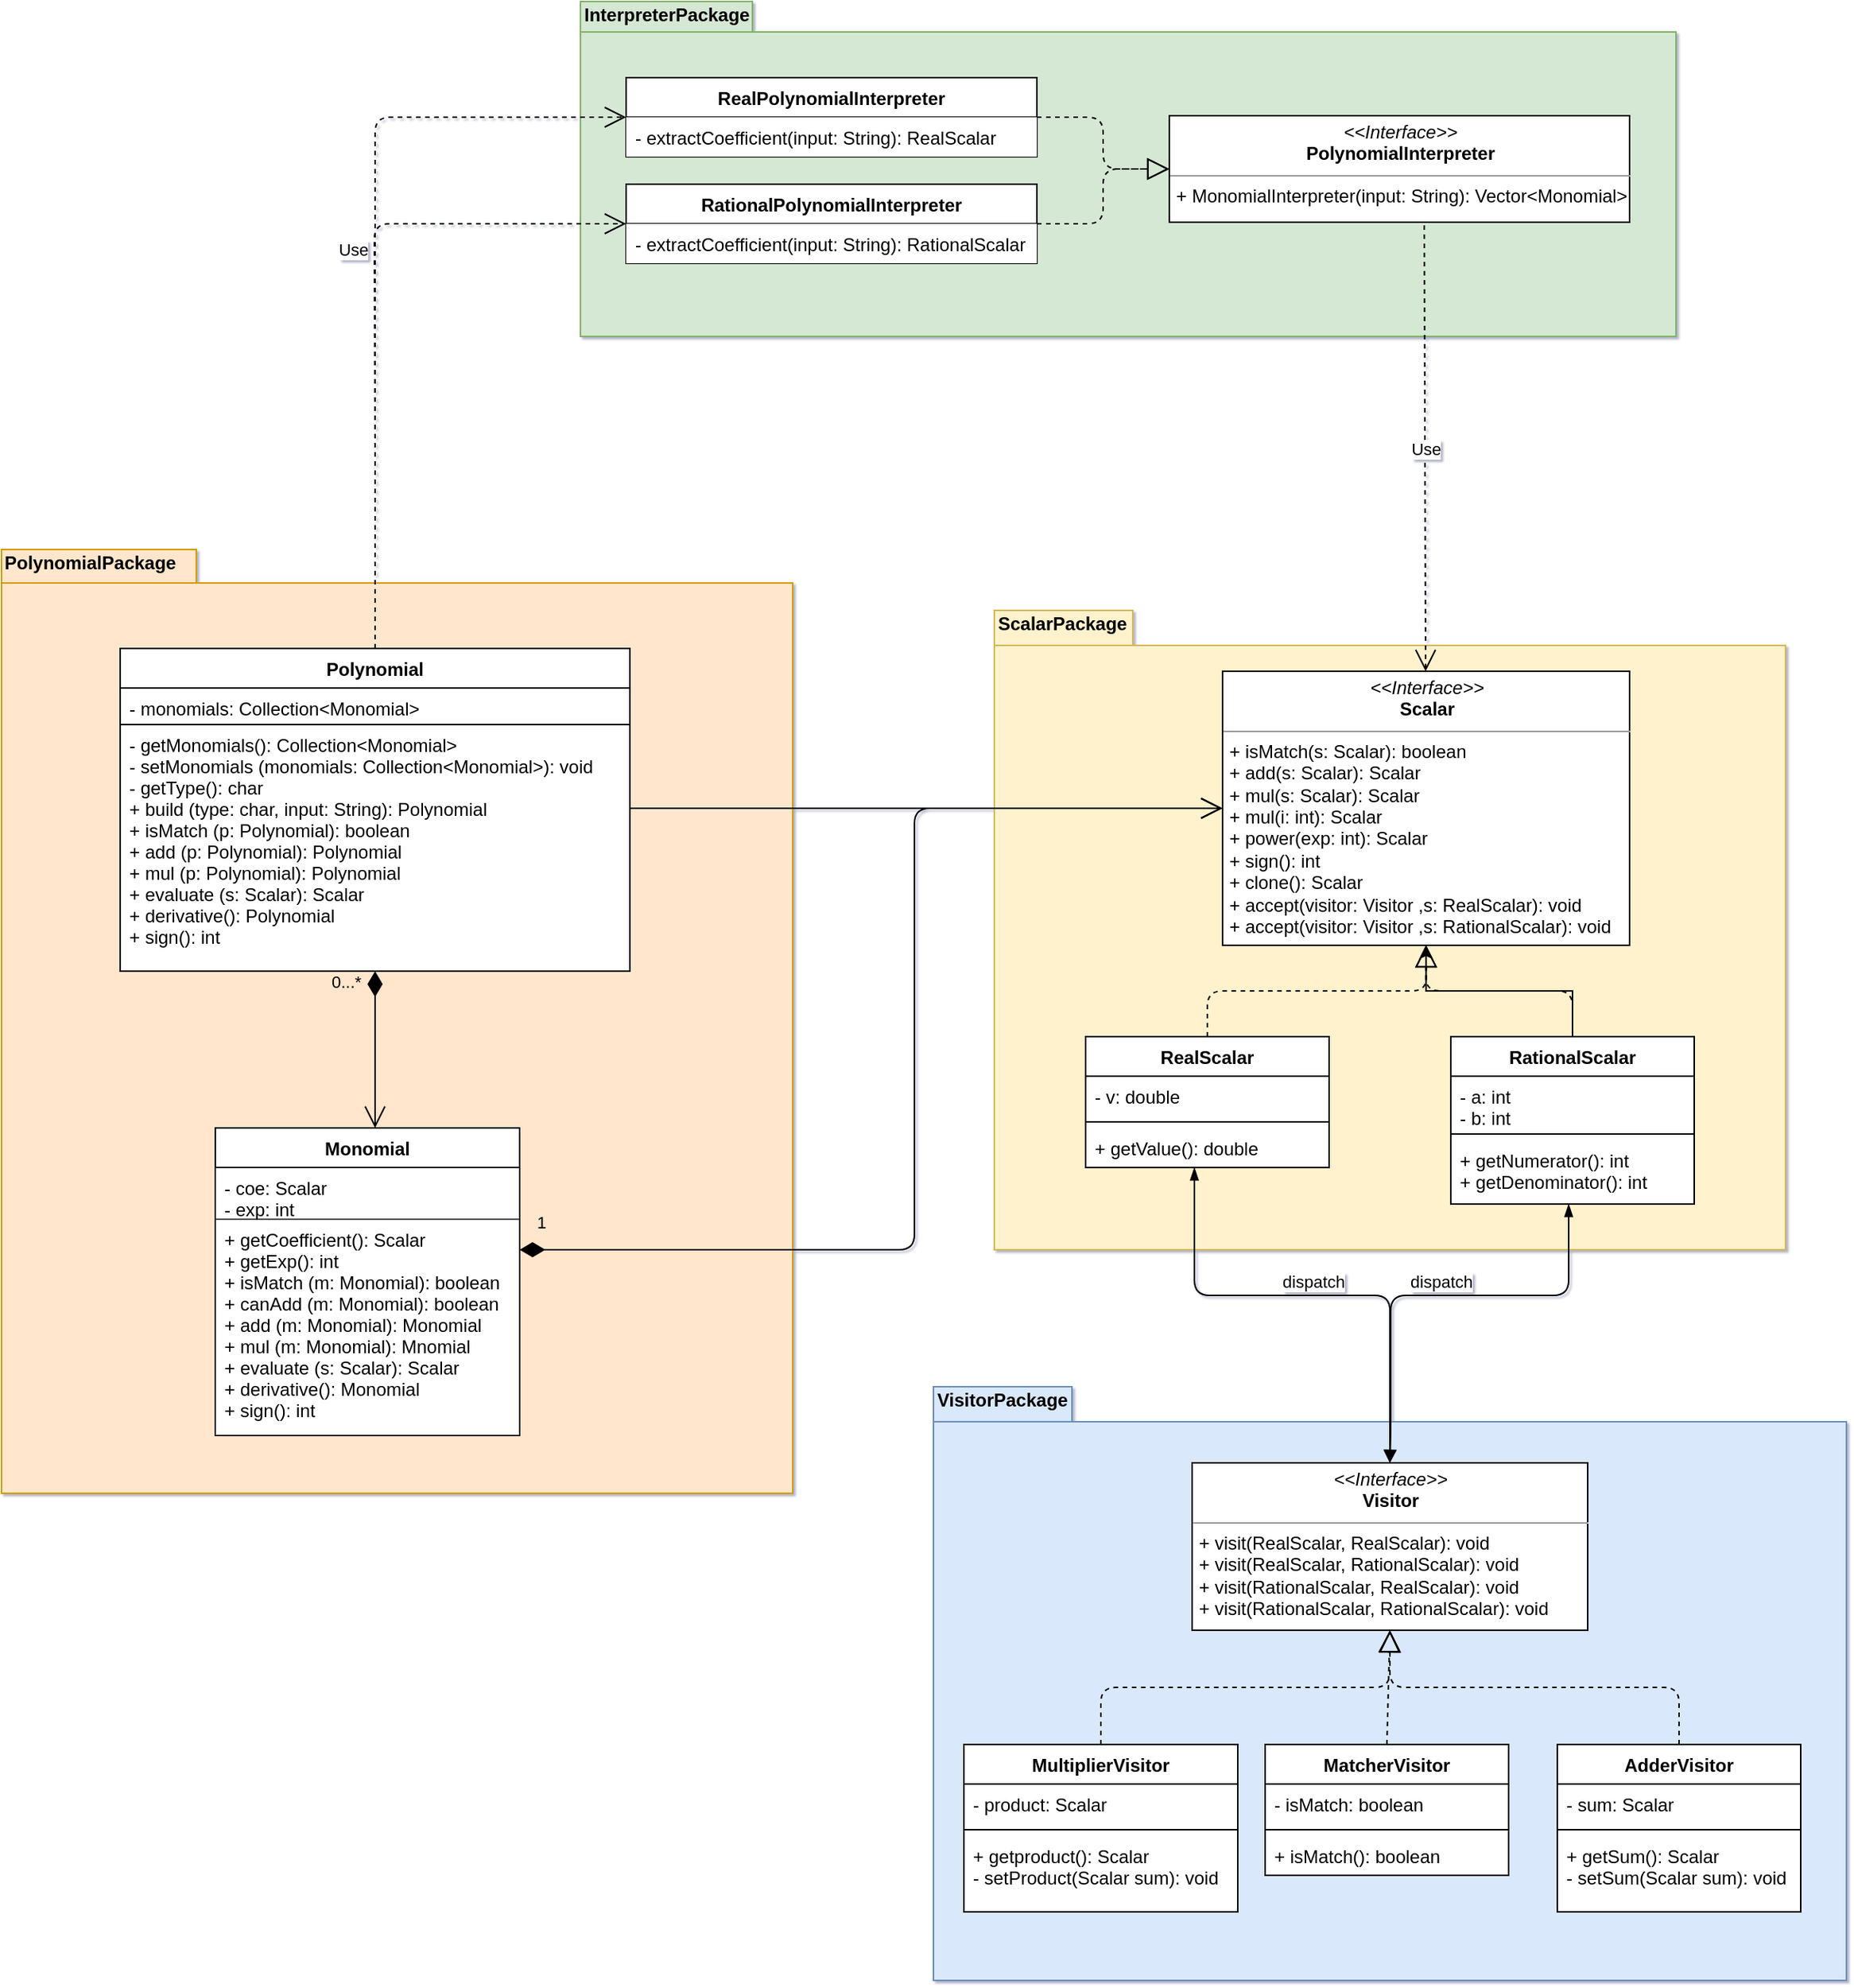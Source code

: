 <mxfile version="12.9.9" type="device"><diagram id="wkOvVsCL_NcTH2CoAC-7" name="Page-1"><mxGraphModel dx="1422" dy="2042" grid="1" gridSize="10" guides="1" tooltips="1" connect="1" arrows="1" fold="1" page="1" pageScale="1" pageWidth="850" pageHeight="1100" math="0" shadow="1"><root><mxCell id="0"/><mxCell id="1" parent="0"/><mxCell id="uhwoIdAsrSMKP_p7kXv6-1" value="ScalarPackage" style="shape=folder;fontStyle=1;spacingTop=-5;tabWidth=91;tabHeight=23;tabPosition=left;html=1;align=left;verticalAlign=top;fillColor=#fff2cc;strokeColor=#d6b656;" parent="1" vertex="1"><mxGeometry x="882.5" y="-350" width="520" height="420" as="geometry"/></mxCell><mxCell id="uhwoIdAsrSMKP_p7kXv6-2" value="VisitorPackage" style="shape=folder;fontStyle=1;spacingTop=-5;tabWidth=91;tabHeight=23;tabPosition=left;html=1;align=left;verticalAlign=top;fillColor=#dae8fc;strokeColor=#6c8ebf;" parent="1" vertex="1"><mxGeometry x="842.5" y="160" width="600" height="390" as="geometry"/></mxCell><mxCell id="uhwoIdAsrSMKP_p7kXv6-3" value="InterpreterPackage" style="shape=folder;fontStyle=1;spacingTop=-5;tabWidth=113;tabHeight=20;tabPosition=left;html=1;align=left;verticalAlign=top;fillColor=#d5e8d4;strokeColor=#82b366;" parent="1" vertex="1"><mxGeometry x="610.5" y="-750" width="720" height="220" as="geometry"/></mxCell><mxCell id="uhwoIdAsrSMKP_p7kXv6-5" value="&lt;p style=&quot;margin: 0px ; margin-top: 4px ; text-align: center&quot;&gt;&lt;i&gt;&amp;lt;&amp;lt;Interface&amp;gt;&amp;gt;&lt;/i&gt;&lt;br&gt;&lt;b&gt;Visitor&lt;/b&gt;&lt;/p&gt;&lt;hr size=&quot;1&quot;&gt;&lt;p style=&quot;margin: 0px ; margin-left: 4px&quot;&gt;+ visit(RealScalar, RealScalar): void&lt;br&gt;+ visit(RealScalar, RationalScalar): void&lt;br&gt;&lt;/p&gt;&lt;p style=&quot;margin: 0px ; margin-left: 4px&quot;&gt;+ visit(RationalScalar, RealScalar): void&lt;br&gt;&lt;/p&gt;&lt;p style=&quot;margin: 0px ; margin-left: 4px&quot;&gt;+ visit(RationalScalar, RationalScalar): void&lt;br&gt;&lt;/p&gt;" style="verticalAlign=top;align=left;overflow=fill;fontSize=12;fontFamily=Helvetica;html=1;" parent="1" vertex="1"><mxGeometry x="1012.5" y="210" width="260" height="110" as="geometry"/></mxCell><mxCell id="uhwoIdAsrSMKP_p7kXv6-6" value="MatcherVisitor" style="swimlane;fontStyle=1;align=center;verticalAlign=top;childLayout=stackLayout;horizontal=1;startSize=26;horizontalStack=0;resizeParent=1;resizeParentMax=0;resizeLast=0;collapsible=1;marginBottom=0;swimlaneFillColor=#ffffff;" parent="1" vertex="1"><mxGeometry x="1060.5" y="395" width="160" height="86" as="geometry"/></mxCell><mxCell id="uhwoIdAsrSMKP_p7kXv6-7" value="- isMatch: boolean" style="text;strokeColor=none;fillColor=none;align=left;verticalAlign=top;spacingLeft=4;spacingRight=4;overflow=hidden;rotatable=0;points=[[0,0.5],[1,0.5]];portConstraint=eastwest;" parent="uhwoIdAsrSMKP_p7kXv6-6" vertex="1"><mxGeometry y="26" width="160" height="26" as="geometry"/></mxCell><mxCell id="uhwoIdAsrSMKP_p7kXv6-8" value="" style="line;strokeWidth=1;fillColor=none;align=left;verticalAlign=middle;spacingTop=-1;spacingLeft=3;spacingRight=3;rotatable=0;labelPosition=right;points=[];portConstraint=eastwest;" parent="uhwoIdAsrSMKP_p7kXv6-6" vertex="1"><mxGeometry y="52" width="160" height="8" as="geometry"/></mxCell><mxCell id="uhwoIdAsrSMKP_p7kXv6-9" value="+ isMatch(): boolean" style="text;strokeColor=none;fillColor=none;align=left;verticalAlign=top;spacingLeft=4;spacingRight=4;overflow=hidden;rotatable=0;points=[[0,0.5],[1,0.5]];portConstraint=eastwest;" parent="uhwoIdAsrSMKP_p7kXv6-6" vertex="1"><mxGeometry y="60" width="160" height="26" as="geometry"/></mxCell><mxCell id="uhwoIdAsrSMKP_p7kXv6-10" value="MultiplierVisitor" style="swimlane;fontStyle=1;align=center;verticalAlign=top;childLayout=stackLayout;horizontal=1;startSize=26;horizontalStack=0;resizeParent=1;resizeParentMax=0;resizeLast=0;collapsible=1;marginBottom=0;swimlaneFillColor=#ffffff;" parent="1" vertex="1"><mxGeometry x="862.5" y="395" width="180" height="110" as="geometry"/></mxCell><mxCell id="uhwoIdAsrSMKP_p7kXv6-11" value="- product: Scalar" style="text;strokeColor=none;fillColor=none;align=left;verticalAlign=top;spacingLeft=4;spacingRight=4;overflow=hidden;rotatable=0;points=[[0,0.5],[1,0.5]];portConstraint=eastwest;" parent="uhwoIdAsrSMKP_p7kXv6-10" vertex="1"><mxGeometry y="26" width="180" height="26" as="geometry"/></mxCell><mxCell id="uhwoIdAsrSMKP_p7kXv6-12" value="" style="line;strokeWidth=1;fillColor=none;align=left;verticalAlign=middle;spacingTop=-1;spacingLeft=3;spacingRight=3;rotatable=0;labelPosition=right;points=[];portConstraint=eastwest;" parent="uhwoIdAsrSMKP_p7kXv6-10" vertex="1"><mxGeometry y="52" width="180" height="8" as="geometry"/></mxCell><mxCell id="uhwoIdAsrSMKP_p7kXv6-13" value="+ getproduct(): Scalar&#10;- setProduct(Scalar sum): void&#10;" style="text;align=left;verticalAlign=top;spacingLeft=4;spacingRight=4;overflow=hidden;rotatable=0;points=[[0,0.5],[1,0.5]];portConstraint=eastwest;labelBackgroundColor=none;" parent="uhwoIdAsrSMKP_p7kXv6-10" vertex="1"><mxGeometry y="60" width="180" height="50" as="geometry"/></mxCell><mxCell id="uhwoIdAsrSMKP_p7kXv6-18" value="AdderVisitor" style="swimlane;fontStyle=1;align=center;verticalAlign=top;childLayout=stackLayout;horizontal=1;startSize=26;horizontalStack=0;resizeParent=1;resizeParentMax=0;resizeLast=0;collapsible=1;marginBottom=0;swimlaneFillColor=#ffffff;" parent="1" vertex="1"><mxGeometry x="1252.5" y="395" width="160" height="110" as="geometry"/></mxCell><mxCell id="uhwoIdAsrSMKP_p7kXv6-19" value="- sum: Scalar" style="text;strokeColor=none;fillColor=none;align=left;verticalAlign=top;spacingLeft=4;spacingRight=4;overflow=hidden;rotatable=0;points=[[0,0.5],[1,0.5]];portConstraint=eastwest;" parent="uhwoIdAsrSMKP_p7kXv6-18" vertex="1"><mxGeometry y="26" width="160" height="26" as="geometry"/></mxCell><mxCell id="uhwoIdAsrSMKP_p7kXv6-20" value="" style="line;strokeWidth=1;fillColor=none;align=left;verticalAlign=middle;spacingTop=-1;spacingLeft=3;spacingRight=3;rotatable=0;labelPosition=right;points=[];portConstraint=eastwest;" parent="uhwoIdAsrSMKP_p7kXv6-18" vertex="1"><mxGeometry y="52" width="160" height="8" as="geometry"/></mxCell><mxCell id="uhwoIdAsrSMKP_p7kXv6-21" value="+ getSum(): Scalar&#10;- setSum(Scalar sum): void&#10;" style="text;align=left;verticalAlign=top;spacingLeft=4;spacingRight=4;overflow=hidden;rotatable=0;points=[[0,0.5],[1,0.5]];portConstraint=eastwest;labelBackgroundColor=#ffffff;" parent="uhwoIdAsrSMKP_p7kXv6-18" vertex="1"><mxGeometry y="60" width="160" height="50" as="geometry"/></mxCell><mxCell id="uhwoIdAsrSMKP_p7kXv6-22" value="" style="endArrow=block;dashed=1;endFill=0;endSize=12;html=1;entryX=0.5;entryY=1;entryDx=0;entryDy=0;exitX=0.5;exitY=0;exitDx=0;exitDy=0;" parent="1" source="uhwoIdAsrSMKP_p7kXv6-6" target="uhwoIdAsrSMKP_p7kXv6-5" edge="1"><mxGeometry width="160" relative="1" as="geometry"><mxPoint x="1138.5" y="395" as="sourcePoint"/><mxPoint x="1143.5" y="320" as="targetPoint"/></mxGeometry></mxCell><mxCell id="uhwoIdAsrSMKP_p7kXv6-25" value="" style="endArrow=block;dashed=1;endFill=0;endSize=12;html=1;entryX=0.5;entryY=1;entryDx=0;entryDy=0;exitX=0.5;exitY=0;exitDx=0;exitDy=0;edgeStyle=orthogonalEdgeStyle;" parent="1" source="uhwoIdAsrSMKP_p7kXv6-10" target="uhwoIdAsrSMKP_p7kXv6-5" edge="1"><mxGeometry width="160" relative="1" as="geometry"><mxPoint x="951.5" y="375" as="sourcePoint"/><mxPoint x="953.5" y="300" as="targetPoint"/></mxGeometry></mxCell><mxCell id="uhwoIdAsrSMKP_p7kXv6-26" value="" style="endArrow=block;dashed=1;endFill=0;endSize=12;html=1;entryX=0.5;entryY=1;entryDx=0;entryDy=0;exitX=0.5;exitY=0;exitDx=0;exitDy=0;edgeStyle=orthogonalEdgeStyle;" parent="1" source="uhwoIdAsrSMKP_p7kXv6-18" target="uhwoIdAsrSMKP_p7kXv6-5" edge="1"><mxGeometry width="160" relative="1" as="geometry"><mxPoint x="1222.5" y="365" as="sourcePoint"/><mxPoint x="1412.5" y="290" as="targetPoint"/></mxGeometry></mxCell><mxCell id="uhwoIdAsrSMKP_p7kXv6-27" value="&lt;p style=&quot;margin: 0px ; margin-top: 4px ; text-align: center&quot;&gt;&lt;i&gt;&amp;lt;&amp;lt;Interface&amp;gt;&amp;gt;&lt;/i&gt;&lt;br&gt;&lt;b&gt;Scalar&lt;/b&gt;&lt;/p&gt;&lt;hr size=&quot;1&quot;&gt;&lt;p style=&quot;margin: 0px ; margin-left: 4px&quot;&gt;+ isMatch(s: Scalar): boolean&lt;/p&gt;&lt;p style=&quot;margin: 0px ; margin-left: 4px&quot;&gt;+ add(s: Scalar): Scalar&lt;/p&gt;&lt;p style=&quot;margin: 0px ; margin-left: 4px&quot;&gt;+ mul(s: Scalar): Scalar&lt;/p&gt;&lt;p style=&quot;margin: 0px ; margin-left: 4px&quot;&gt;+ mul(i: int): Scalar&lt;/p&gt;&lt;p style=&quot;margin: 0px ; margin-left: 4px&quot;&gt;+ power(exp: int): Scalar&lt;/p&gt;&lt;p style=&quot;margin: 0px ; margin-left: 4px&quot;&gt;+ sign(): int&lt;/p&gt;&lt;p style=&quot;margin: 0px ; margin-left: 4px&quot;&gt;+ clone(): Scalar&lt;/p&gt;&lt;p style=&quot;margin: 0px ; margin-left: 4px&quot;&gt;+ accept(visitor: Visitor ,s: RealScalar): void&lt;/p&gt;&lt;p style=&quot;margin: 0px ; margin-left: 4px&quot;&gt;+ accept(visitor: Visitor ,s: RationalScalar): void&lt;br&gt;&lt;/p&gt;" style="verticalAlign=top;align=left;overflow=fill;fontSize=12;fontFamily=Helvetica;html=1;labelBackgroundColor=none;" parent="1" vertex="1"><mxGeometry x="1032.5" y="-310" width="267.5" height="180" as="geometry"/></mxCell><mxCell id="uhwoIdAsrSMKP_p7kXv6-28" value="RealScalar" style="swimlane;fontStyle=1;align=center;verticalAlign=top;childLayout=stackLayout;horizontal=1;startSize=26;horizontalStack=0;resizeParent=1;resizeParentMax=0;resizeLast=0;collapsible=1;marginBottom=0;labelBackgroundColor=none;swimlaneFillColor=#ffffff;" parent="1" vertex="1"><mxGeometry x="942.5" y="-70" width="160" height="86" as="geometry"/></mxCell><mxCell id="uhwoIdAsrSMKP_p7kXv6-29" value="- v: double" style="text;strokeColor=none;fillColor=none;align=left;verticalAlign=top;spacingLeft=4;spacingRight=4;overflow=hidden;rotatable=0;points=[[0,0.5],[1,0.5]];portConstraint=eastwest;" parent="uhwoIdAsrSMKP_p7kXv6-28" vertex="1"><mxGeometry y="26" width="160" height="26" as="geometry"/></mxCell><mxCell id="uhwoIdAsrSMKP_p7kXv6-30" value="" style="line;strokeWidth=1;fillColor=none;align=left;verticalAlign=middle;spacingTop=-1;spacingLeft=3;spacingRight=3;rotatable=0;labelPosition=right;points=[];portConstraint=eastwest;" parent="uhwoIdAsrSMKP_p7kXv6-28" vertex="1"><mxGeometry y="52" width="160" height="8" as="geometry"/></mxCell><mxCell id="uhwoIdAsrSMKP_p7kXv6-31" value="+ getValue(): double" style="text;strokeColor=none;fillColor=none;align=left;verticalAlign=top;spacingLeft=4;spacingRight=4;overflow=hidden;rotatable=0;points=[[0,0.5],[1,0.5]];portConstraint=eastwest;" parent="uhwoIdAsrSMKP_p7kXv6-28" vertex="1"><mxGeometry y="60" width="160" height="26" as="geometry"/></mxCell><mxCell id="SbE-NdNuT3mv_czP2yUE-3" value="" style="edgeStyle=orthogonalEdgeStyle;rounded=0;orthogonalLoop=1;jettySize=auto;html=1;labelBackgroundColor=#ffffff;" edge="1" parent="1" source="uhwoIdAsrSMKP_p7kXv6-32" target="uhwoIdAsrSMKP_p7kXv6-27"><mxGeometry relative="1" as="geometry"/></mxCell><mxCell id="uhwoIdAsrSMKP_p7kXv6-32" value="RationalScalar" style="swimlane;fontStyle=1;align=center;verticalAlign=top;childLayout=stackLayout;horizontal=1;startSize=26;horizontalStack=0;resizeParent=1;resizeParentMax=0;resizeLast=0;collapsible=1;marginBottom=0;labelBackgroundColor=none;gradientColor=none;swimlaneFillColor=#ffffff;" parent="1" vertex="1"><mxGeometry x="1182.5" y="-70" width="160" height="110" as="geometry"/></mxCell><mxCell id="uhwoIdAsrSMKP_p7kXv6-33" value="- a: int&#10;- b: int" style="text;strokeColor=none;fillColor=none;align=left;verticalAlign=top;spacingLeft=4;spacingRight=4;overflow=hidden;rotatable=0;points=[[0,0.5],[1,0.5]];portConstraint=eastwest;" parent="uhwoIdAsrSMKP_p7kXv6-32" vertex="1"><mxGeometry y="26" width="160" height="34" as="geometry"/></mxCell><mxCell id="uhwoIdAsrSMKP_p7kXv6-34" value="" style="line;strokeWidth=1;fillColor=none;align=left;verticalAlign=middle;spacingTop=-1;spacingLeft=3;spacingRight=3;rotatable=0;labelPosition=right;points=[];portConstraint=eastwest;" parent="uhwoIdAsrSMKP_p7kXv6-32" vertex="1"><mxGeometry y="60" width="160" height="8" as="geometry"/></mxCell><mxCell id="uhwoIdAsrSMKP_p7kXv6-35" value="+ getNumerator(): int&#10;+ getDenominator(): int" style="text;strokeColor=none;fillColor=none;align=left;verticalAlign=top;spacingLeft=4;spacingRight=4;overflow=hidden;rotatable=0;points=[[0,0.5],[1,0.5]];portConstraint=eastwest;" parent="uhwoIdAsrSMKP_p7kXv6-32" vertex="1"><mxGeometry y="68" width="160" height="42" as="geometry"/></mxCell><mxCell id="uhwoIdAsrSMKP_p7kXv6-36" value="" style="endArrow=block;dashed=1;endFill=0;endSize=12;html=1;edgeStyle=orthogonalEdgeStyle;entryX=0.5;entryY=1;entryDx=0;entryDy=0;exitX=0.5;exitY=0;exitDx=0;exitDy=0;" parent="1" source="uhwoIdAsrSMKP_p7kXv6-28" target="uhwoIdAsrSMKP_p7kXv6-27" edge="1"><mxGeometry width="160" relative="1" as="geometry"><mxPoint x="992.5" y="-90" as="sourcePoint"/><mxPoint x="1152.5" y="-90" as="targetPoint"/></mxGeometry></mxCell><mxCell id="uhwoIdAsrSMKP_p7kXv6-37" value="" style="endArrow=block;dashed=1;endFill=0;endSize=12;html=1;entryX=0.5;entryY=1;entryDx=0;entryDy=0;edgeStyle=orthogonalEdgeStyle;exitX=0.5;exitY=0;exitDx=0;exitDy=0;" parent="1" source="uhwoIdAsrSMKP_p7kXv6-32" target="uhwoIdAsrSMKP_p7kXv6-27" edge="1"><mxGeometry width="160" relative="1" as="geometry"><mxPoint x="1192.5" y="-100" as="sourcePoint"/><mxPoint x="1352.5" y="-100" as="targetPoint"/></mxGeometry></mxCell><mxCell id="uhwoIdAsrSMKP_p7kXv6-38" value="&lt;p style=&quot;margin: 0px ; margin-top: 4px ; text-align: center&quot;&gt;&lt;i&gt;&amp;lt;&amp;lt;Interface&amp;gt;&amp;gt;&lt;/i&gt;&lt;br&gt;&lt;b&gt;PolynomialInterpreter&lt;/b&gt;&lt;/p&gt;&lt;hr size=&quot;1&quot;&gt;&lt;p style=&quot;margin: 0px ; margin-left: 4px&quot;&gt;&lt;/p&gt;&lt;p style=&quot;margin: 0px ; margin-left: 4px&quot;&gt;+ MonomialInterpreter(input: String): Vector&amp;lt;Monomial&amp;gt;&lt;br&gt;&lt;br&gt;&lt;/p&gt;" style="verticalAlign=top;align=left;overflow=fill;fontSize=12;fontFamily=Helvetica;html=1;labelBackgroundColor=none;" parent="1" vertex="1"><mxGeometry x="997.5" y="-675" width="302.5" height="70" as="geometry"/></mxCell><mxCell id="uhwoIdAsrSMKP_p7kXv6-39" value="RealPolynomialInterpreter" style="swimlane;fontStyle=1;align=center;verticalAlign=top;childLayout=stackLayout;horizontal=1;startSize=26;horizontalStack=0;resizeParent=1;resizeParentMax=0;resizeLast=0;collapsible=1;marginBottom=0;labelBackgroundColor=none;" parent="1" vertex="1"><mxGeometry x="640.5" y="-700" width="270" height="52" as="geometry"/></mxCell><mxCell id="uhwoIdAsrSMKP_p7kXv6-42" value="- extractCoefficient(input: String): RealScalar" style="text;strokeColor=none;fillColor=#ffffff;align=left;verticalAlign=top;spacingLeft=4;spacingRight=4;overflow=hidden;rotatable=0;points=[[0,0.5],[1,0.5]];portConstraint=eastwest;" parent="uhwoIdAsrSMKP_p7kXv6-39" vertex="1"><mxGeometry y="26" width="270" height="26" as="geometry"/></mxCell><mxCell id="uhwoIdAsrSMKP_p7kXv6-43" value="RationalPolynomialInterpreter" style="swimlane;fontStyle=1;align=center;verticalAlign=top;childLayout=stackLayout;horizontal=1;startSize=26;horizontalStack=0;resizeParent=1;resizeParentMax=0;resizeLast=0;collapsible=1;marginBottom=0;labelBackgroundColor=none;" parent="1" vertex="1"><mxGeometry x="640.5" y="-630" width="270" height="52" as="geometry"/></mxCell><mxCell id="uhwoIdAsrSMKP_p7kXv6-44" value="- extractCoefficient(input: String): RationalScalar" style="text;strokeColor=none;fillColor=#ffffff;align=left;verticalAlign=top;spacingLeft=4;spacingRight=4;overflow=hidden;rotatable=0;points=[[0,0.5],[1,0.5]];portConstraint=eastwest;" parent="uhwoIdAsrSMKP_p7kXv6-43" vertex="1"><mxGeometry y="26" width="270" height="26" as="geometry"/></mxCell><mxCell id="uhwoIdAsrSMKP_p7kXv6-46" value="" style="endArrow=block;dashed=1;endFill=0;endSize=12;html=1;entryX=0;entryY=0.5;entryDx=0;entryDy=0;exitX=1;exitY=0.5;exitDx=0;exitDy=0;edgeStyle=orthogonalEdgeStyle;" parent="1" source="uhwoIdAsrSMKP_p7kXv6-39" target="uhwoIdAsrSMKP_p7kXv6-38" edge="1"><mxGeometry width="160" relative="1" as="geometry"><mxPoint x="930.5" y="-710" as="sourcePoint"/><mxPoint x="1090.5" y="-710" as="targetPoint"/></mxGeometry></mxCell><mxCell id="uhwoIdAsrSMKP_p7kXv6-47" value="" style="endArrow=block;dashed=1;endFill=0;endSize=12;html=1;entryX=0;entryY=0.5;entryDx=0;entryDy=0;edgeStyle=orthogonalEdgeStyle;exitX=1;exitY=0.5;exitDx=0;exitDy=0;" parent="1" source="uhwoIdAsrSMKP_p7kXv6-43" target="uhwoIdAsrSMKP_p7kXv6-38" edge="1"><mxGeometry width="160" relative="1" as="geometry"><mxPoint x="920.5" y="-590" as="sourcePoint"/><mxPoint x="1080.5" y="-590" as="targetPoint"/></mxGeometry></mxCell><mxCell id="uhwoIdAsrSMKP_p7kXv6-49" value="PolynomialPackage" style="shape=folder;fontStyle=1;spacingTop=-5;tabWidth=128;tabHeight=22;tabPosition=left;html=1;align=left;verticalAlign=top;fillColor=#ffe6cc;strokeColor=#d79b00;" parent="1" vertex="1"><mxGeometry x="230" y="-390" width="520" height="620" as="geometry"/></mxCell><mxCell id="uhwoIdAsrSMKP_p7kXv6-54" value="Monomial" style="swimlane;fontStyle=1;align=center;verticalAlign=top;childLayout=stackLayout;horizontal=1;startSize=26;horizontalStack=0;resizeParent=1;resizeParentMax=0;resizeLast=0;collapsible=1;marginBottom=0;labelBackgroundColor=none;swimlaneFillColor=#ffffff;" parent="1" vertex="1"><mxGeometry x="370.5" y="-10" width="200" height="202" as="geometry"/></mxCell><mxCell id="uhwoIdAsrSMKP_p7kXv6-55" value="- coe: Scalar&#10;- exp: int" style="text;strokeColor=#000000;fillColor=#ffffff;align=left;verticalAlign=top;spacingLeft=4;spacingRight=4;overflow=hidden;rotatable=0;points=[[0,0.5],[1,0.5]];portConstraint=eastwest;opacity=50;" parent="uhwoIdAsrSMKP_p7kXv6-54" vertex="1"><mxGeometry y="26" width="200" height="34" as="geometry"/></mxCell><mxCell id="uhwoIdAsrSMKP_p7kXv6-57" value="+ getCoefficient(): Scalar&#10;+ getExp(): int&#10;+ isMatch (m: Monomial): boolean&#10;+ canAdd (m: Monomial): boolean&#10;+ add (m: Monomial): Monomial&#10;+ mul (m: Monomial): Mnomial&#10;+ evaluate (s: Scalar): Scalar&#10;+ derivative(): Monomial&#10;+ sign(): int" style="text;strokeColor=#000000;fillColor=#ffffff;align=left;verticalAlign=top;spacingLeft=4;spacingRight=4;overflow=hidden;rotatable=0;points=[[0,0.5],[1,0.5]];portConstraint=eastwest;opacity=50;" parent="uhwoIdAsrSMKP_p7kXv6-54" vertex="1"><mxGeometry y="60" width="200" height="142" as="geometry"/></mxCell><mxCell id="uhwoIdAsrSMKP_p7kXv6-58" value="Polynomial" style="swimlane;fontStyle=1;align=center;verticalAlign=top;childLayout=stackLayout;horizontal=1;startSize=26;horizontalStack=0;resizeParent=1;resizeParentMax=0;resizeLast=0;collapsible=1;marginBottom=0;labelBackgroundColor=none;" parent="1" vertex="1"><mxGeometry x="308" y="-325" width="335" height="212" as="geometry"/></mxCell><mxCell id="uhwoIdAsrSMKP_p7kXv6-59" value="- monomials: Collection&lt;Monomial&gt;" style="text;strokeColor=#000000;fillColor=#ffffff;align=left;verticalAlign=top;spacingLeft=4;spacingRight=4;overflow=hidden;rotatable=0;points=[[0,0.5],[1,0.5]];portConstraint=eastwest;strokeWidth=1;" parent="uhwoIdAsrSMKP_p7kXv6-58" vertex="1"><mxGeometry y="26" width="335" height="24" as="geometry"/></mxCell><mxCell id="uhwoIdAsrSMKP_p7kXv6-60" value="" style="line;strokeWidth=1;fillColor=#000000;align=left;verticalAlign=middle;spacingTop=-1;spacingLeft=3;spacingRight=3;rotatable=0;labelPosition=right;points=[];portConstraint=eastwest;gradientColor=none;" parent="uhwoIdAsrSMKP_p7kXv6-58" vertex="1"><mxGeometry y="50" width="335" as="geometry"/></mxCell><mxCell id="uhwoIdAsrSMKP_p7kXv6-61" value="- getMonomials(): Collection&lt;Monomial&gt;&#10;- setMonomials (monomials: Collection&lt;Monomial&gt;): void&#10;- getType(): char&#10;+ build (type: char, input: String): Polynomial&#10;+ isMatch (p: Polynomial): boolean&#10;+ add (p: Polynomial): Polynomial&#10;+ mul (p: Polynomial): Polynomial&#10;+ evaluate (s: Scalar): Scalar&#10;+ derivative(): Polynomial&#10;+ sign(): int" style="text;strokeColor=#000000;fillColor=#ffffff;align=left;verticalAlign=top;spacingLeft=4;spacingRight=4;overflow=hidden;rotatable=0;points=[[0,0.5],[1,0.5]];portConstraint=eastwest;" parent="uhwoIdAsrSMKP_p7kXv6-58" vertex="1"><mxGeometry y="50" width="335" height="162" as="geometry"/></mxCell><mxCell id="uhwoIdAsrSMKP_p7kXv6-65" value="0...*" style="endArrow=open;html=1;endSize=12;startArrow=diamondThin;startSize=14;startFill=1;edgeStyle=orthogonalEdgeStyle;align=left;verticalAlign=bottom;labelBackgroundColor=none;" parent="1" source="uhwoIdAsrSMKP_p7kXv6-61" target="uhwoIdAsrSMKP_p7kXv6-54" edge="1"><mxGeometry x="-0.695" y="-31" relative="1" as="geometry"><mxPoint x="375" y="-50" as="sourcePoint"/><mxPoint x="535" y="-50" as="targetPoint"/><mxPoint as="offset"/><Array as="points"><mxPoint x="471" y="-140"/><mxPoint x="471" y="-140"/></Array></mxGeometry></mxCell><mxCell id="uhwoIdAsrSMKP_p7kXv6-69" value="dispatch" style="html=1;verticalAlign=bottom;endArrow=block;edgeStyle=orthogonalEdgeStyle;entryX=0.5;entryY=0;entryDx=0;entryDy=0;startArrow=blockThin;startFill=1;" parent="1" source="uhwoIdAsrSMKP_p7kXv6-28" target="uhwoIdAsrSMKP_p7kXv6-5" edge="1"><mxGeometry width="80" relative="1" as="geometry"><mxPoint x="995" y="110" as="sourcePoint"/><mxPoint x="1165" y="140" as="targetPoint"/><Array as="points"><mxPoint x="1014" y="100"/><mxPoint x="1143" y="100"/></Array></mxGeometry></mxCell><mxCell id="uhwoIdAsrSMKP_p7kXv6-70" value="dispatch" style="html=1;verticalAlign=bottom;endArrow=block;entryX=0.5;entryY=0;entryDx=0;entryDy=0;edgeStyle=orthogonalEdgeStyle;startArrow=blockThin;startFill=1;" parent="1" source="uhwoIdAsrSMKP_p7kXv6-32" target="uhwoIdAsrSMKP_p7kXv6-5" edge="1"><mxGeometry width="80" relative="1" as="geometry"><mxPoint x="1155" y="17.846" as="sourcePoint"/><mxPoint x="1305.02" y="210" as="targetPoint"/><Array as="points"><mxPoint x="1260" y="100"/><mxPoint x="1143" y="100"/><mxPoint x="1143" y="190"/><mxPoint x="1143" y="190"/></Array></mxGeometry></mxCell><mxCell id="uhwoIdAsrSMKP_p7kXv6-71" value="Use" style="endArrow=open;endSize=12;dashed=1;html=1;labelBackgroundColor=#ffffff;exitX=0.554;exitY=1.029;exitDx=0;exitDy=0;exitPerimeter=0;" parent="1" source="uhwoIdAsrSMKP_p7kXv6-38" target="uhwoIdAsrSMKP_p7kXv6-27" edge="1"><mxGeometry width="160" relative="1" as="geometry"><mxPoint x="1165" y="-605" as="sourcePoint"/><mxPoint x="1166" y="-310" as="targetPoint"/></mxGeometry></mxCell><mxCell id="uhwoIdAsrSMKP_p7kXv6-72" value="Use" style="endArrow=open;endSize=12;dashed=1;html=1;edgeStyle=orthogonalEdgeStyle;exitX=0.5;exitY=0;exitDx=0;exitDy=0;labelBackgroundColor=#ffffff;" parent="1" source="uhwoIdAsrSMKP_p7kXv6-58" target="uhwoIdAsrSMKP_p7kXv6-39" edge="1"><mxGeometry x="0.022" y="15" width="160" relative="1" as="geometry"><mxPoint x="440" y="-674" as="sourcePoint"/><mxPoint x="600" y="-670" as="targetPoint"/><Array as="points"><mxPoint x="475" y="-674"/></Array><mxPoint as="offset"/></mxGeometry></mxCell><mxCell id="uhwoIdAsrSMKP_p7kXv6-73" value="" style="endArrow=open;endSize=12;dashed=1;html=1;edgeStyle=orthogonalEdgeStyle;exitX=0.5;exitY=0;exitDx=0;exitDy=0;rounded=1;" parent="1" source="uhwoIdAsrSMKP_p7kXv6-58" target="uhwoIdAsrSMKP_p7kXv6-43" edge="1"><mxGeometry width="160" relative="1" as="geometry"><mxPoint x="440" y="-604.34" as="sourcePoint"/><mxPoint x="600" y="-604.34" as="targetPoint"/><Array as="points"><mxPoint x="475" y="-454"/><mxPoint x="475" y="-604"/></Array></mxGeometry></mxCell><mxCell id="SbE-NdNuT3mv_czP2yUE-1" value="1" style="endArrow=open;html=1;endSize=12;startArrow=diamondThin;startSize=14;startFill=1;edgeStyle=orthogonalEdgeStyle;align=left;verticalAlign=bottom;labelBackgroundColor=none;" edge="1" parent="1" source="uhwoIdAsrSMKP_p7kXv6-57" target="uhwoIdAsrSMKP_p7kXv6-27"><mxGeometry x="-0.283" y="250" relative="1" as="geometry"><mxPoint x="850" y="-20" as="sourcePoint"/><mxPoint x="1010" y="-20" as="targetPoint"/><Array as="points"><mxPoint x="830" y="70"/><mxPoint x="830" y="-220"/></Array><mxPoint y="1" as="offset"/></mxGeometry></mxCell><mxCell id="SbE-NdNuT3mv_czP2yUE-2" value="" style="endArrow=open;endFill=1;endSize=12;html=1;labelBackgroundColor=none;" edge="1" parent="1" target="uhwoIdAsrSMKP_p7kXv6-27"><mxGeometry width="160" relative="1" as="geometry"><mxPoint x="643" y="-220" as="sourcePoint"/><mxPoint x="1010" y="-20" as="targetPoint"/></mxGeometry></mxCell></root></mxGraphModel></diagram></mxfile>